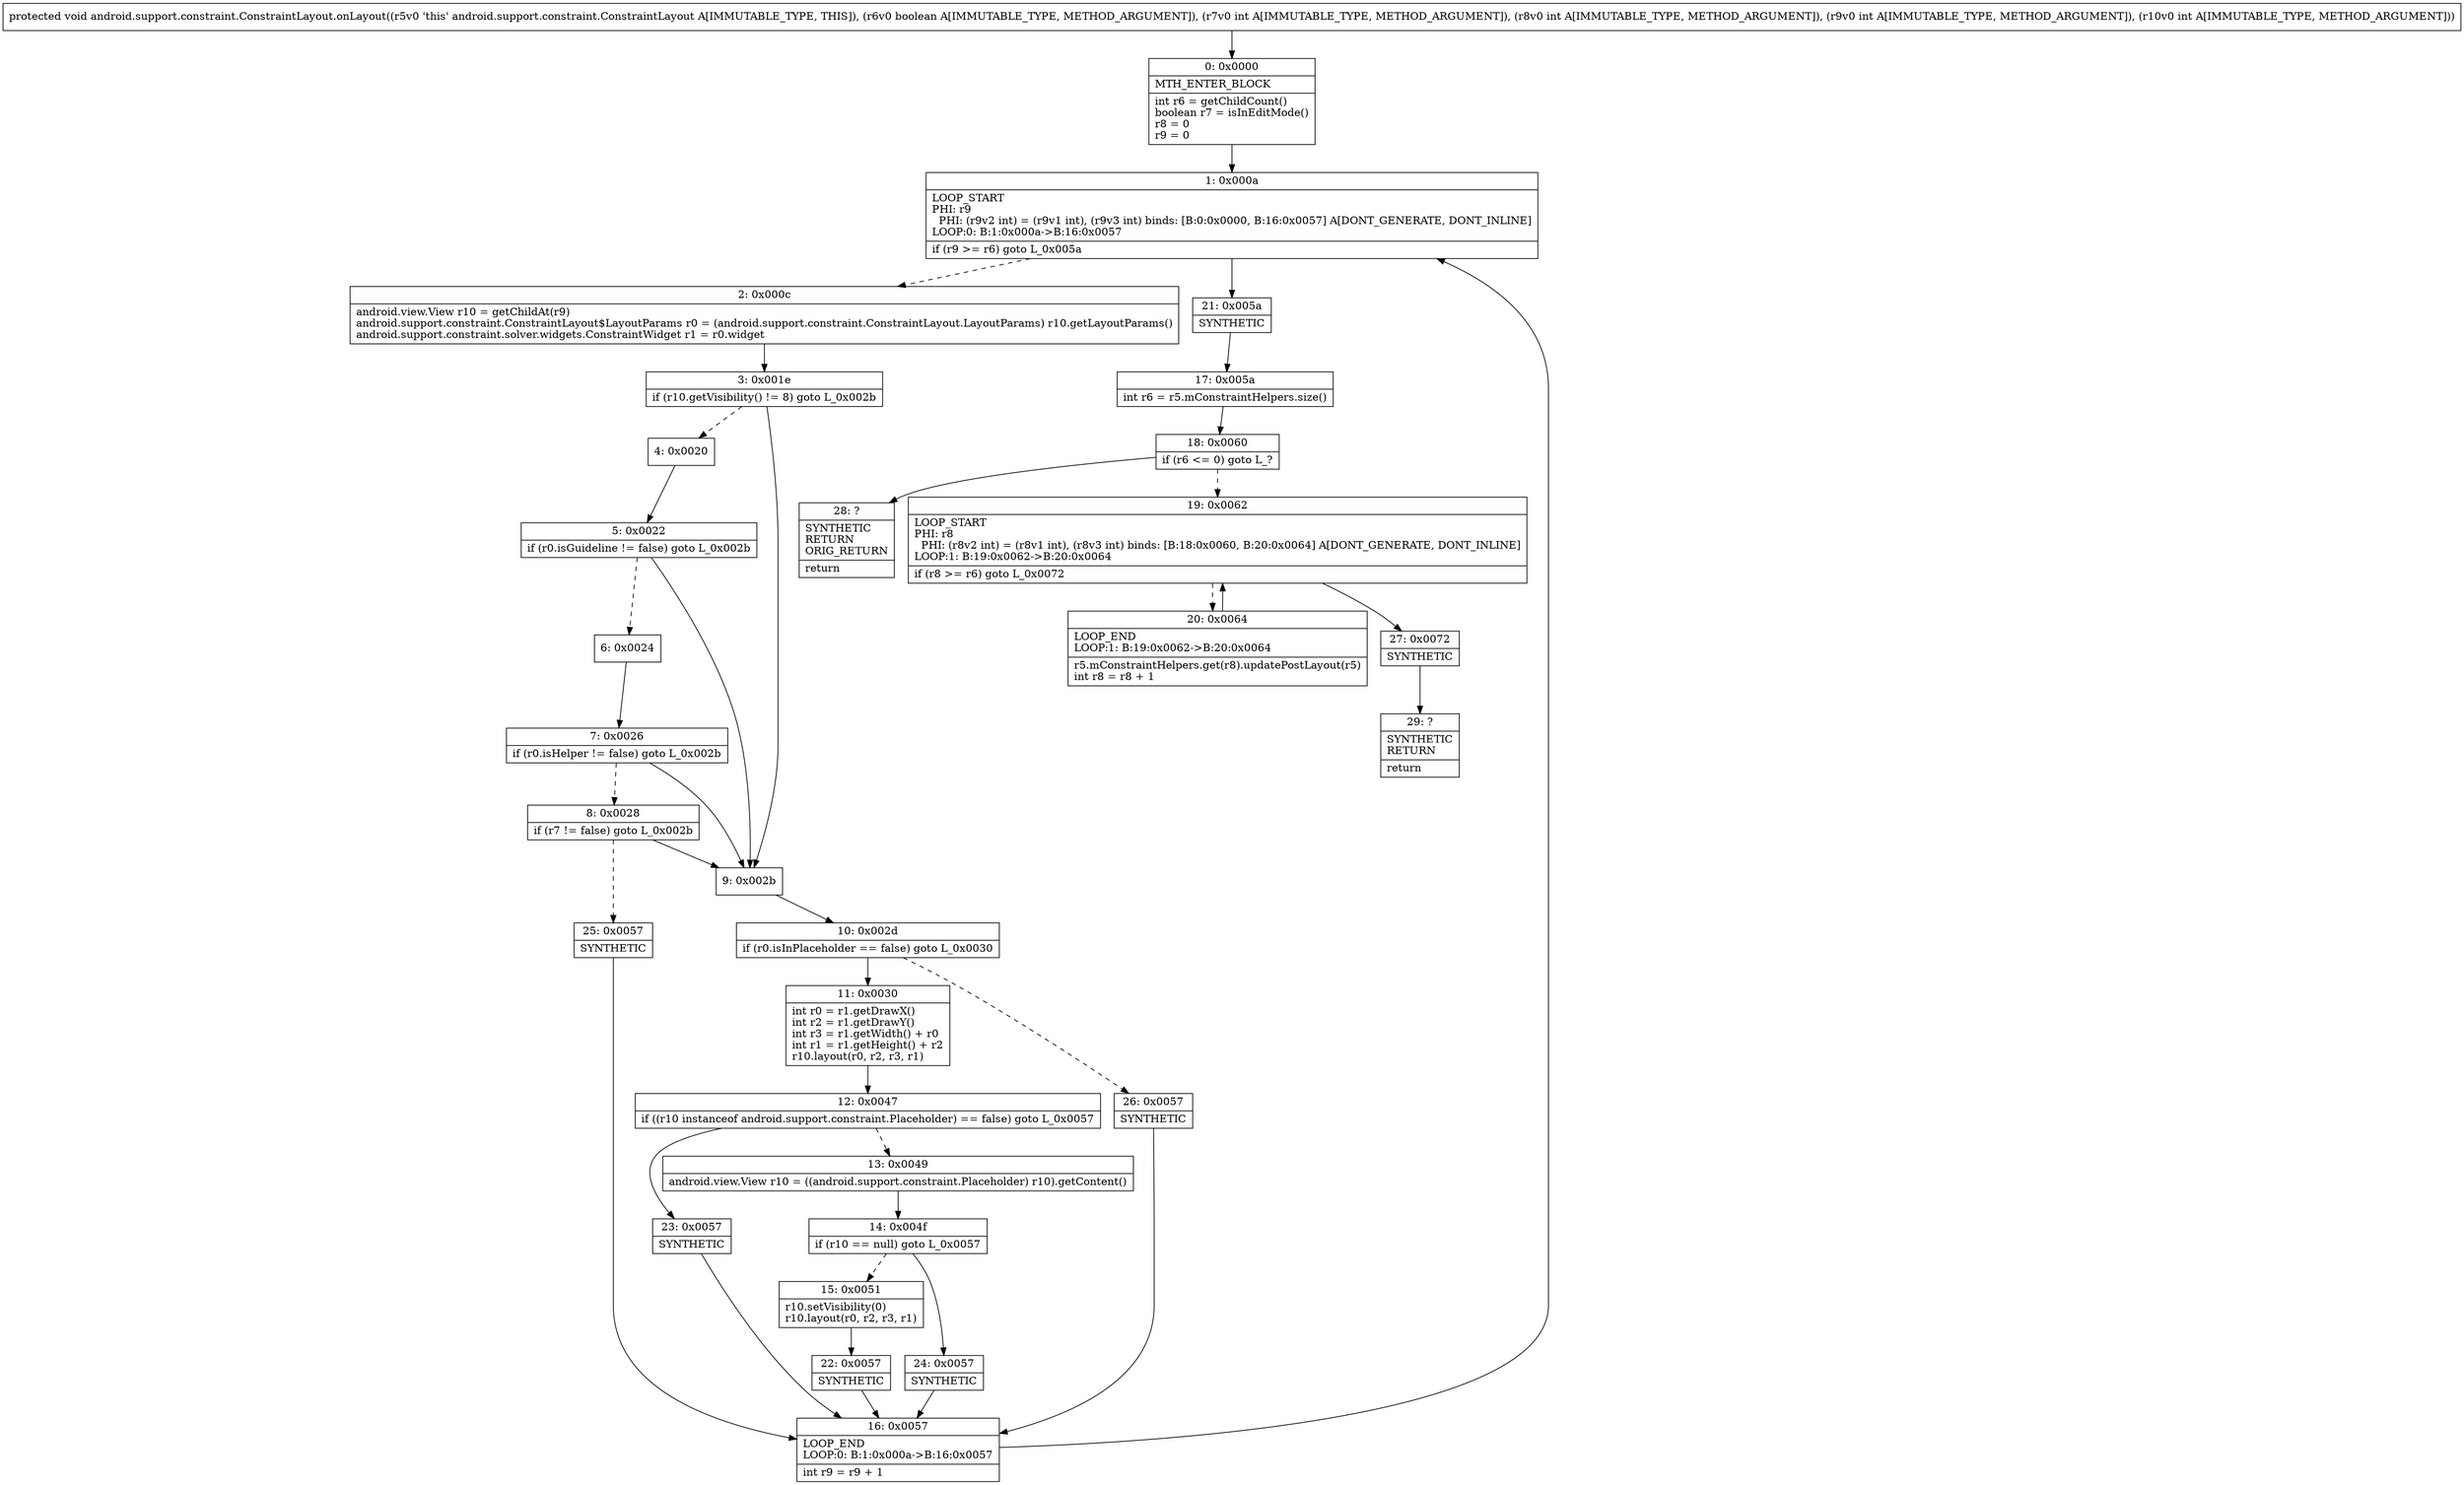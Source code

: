 digraph "CFG forandroid.support.constraint.ConstraintLayout.onLayout(ZIIII)V" {
Node_0 [shape=record,label="{0\:\ 0x0000|MTH_ENTER_BLOCK\l|int r6 = getChildCount()\lboolean r7 = isInEditMode()\lr8 = 0\lr9 = 0\l}"];
Node_1 [shape=record,label="{1\:\ 0x000a|LOOP_START\lPHI: r9 \l  PHI: (r9v2 int) = (r9v1 int), (r9v3 int) binds: [B:0:0x0000, B:16:0x0057] A[DONT_GENERATE, DONT_INLINE]\lLOOP:0: B:1:0x000a\-\>B:16:0x0057\l|if (r9 \>= r6) goto L_0x005a\l}"];
Node_2 [shape=record,label="{2\:\ 0x000c|android.view.View r10 = getChildAt(r9)\landroid.support.constraint.ConstraintLayout$LayoutParams r0 = (android.support.constraint.ConstraintLayout.LayoutParams) r10.getLayoutParams()\landroid.support.constraint.solver.widgets.ConstraintWidget r1 = r0.widget\l}"];
Node_3 [shape=record,label="{3\:\ 0x001e|if (r10.getVisibility() != 8) goto L_0x002b\l}"];
Node_4 [shape=record,label="{4\:\ 0x0020}"];
Node_5 [shape=record,label="{5\:\ 0x0022|if (r0.isGuideline != false) goto L_0x002b\l}"];
Node_6 [shape=record,label="{6\:\ 0x0024}"];
Node_7 [shape=record,label="{7\:\ 0x0026|if (r0.isHelper != false) goto L_0x002b\l}"];
Node_8 [shape=record,label="{8\:\ 0x0028|if (r7 != false) goto L_0x002b\l}"];
Node_9 [shape=record,label="{9\:\ 0x002b}"];
Node_10 [shape=record,label="{10\:\ 0x002d|if (r0.isInPlaceholder == false) goto L_0x0030\l}"];
Node_11 [shape=record,label="{11\:\ 0x0030|int r0 = r1.getDrawX()\lint r2 = r1.getDrawY()\lint r3 = r1.getWidth() + r0\lint r1 = r1.getHeight() + r2\lr10.layout(r0, r2, r3, r1)\l}"];
Node_12 [shape=record,label="{12\:\ 0x0047|if ((r10 instanceof android.support.constraint.Placeholder) == false) goto L_0x0057\l}"];
Node_13 [shape=record,label="{13\:\ 0x0049|android.view.View r10 = ((android.support.constraint.Placeholder) r10).getContent()\l}"];
Node_14 [shape=record,label="{14\:\ 0x004f|if (r10 == null) goto L_0x0057\l}"];
Node_15 [shape=record,label="{15\:\ 0x0051|r10.setVisibility(0)\lr10.layout(r0, r2, r3, r1)\l}"];
Node_16 [shape=record,label="{16\:\ 0x0057|LOOP_END\lLOOP:0: B:1:0x000a\-\>B:16:0x0057\l|int r9 = r9 + 1\l}"];
Node_17 [shape=record,label="{17\:\ 0x005a|int r6 = r5.mConstraintHelpers.size()\l}"];
Node_18 [shape=record,label="{18\:\ 0x0060|if (r6 \<= 0) goto L_?\l}"];
Node_19 [shape=record,label="{19\:\ 0x0062|LOOP_START\lPHI: r8 \l  PHI: (r8v2 int) = (r8v1 int), (r8v3 int) binds: [B:18:0x0060, B:20:0x0064] A[DONT_GENERATE, DONT_INLINE]\lLOOP:1: B:19:0x0062\-\>B:20:0x0064\l|if (r8 \>= r6) goto L_0x0072\l}"];
Node_20 [shape=record,label="{20\:\ 0x0064|LOOP_END\lLOOP:1: B:19:0x0062\-\>B:20:0x0064\l|r5.mConstraintHelpers.get(r8).updatePostLayout(r5)\lint r8 = r8 + 1\l}"];
Node_21 [shape=record,label="{21\:\ 0x005a|SYNTHETIC\l}"];
Node_22 [shape=record,label="{22\:\ 0x0057|SYNTHETIC\l}"];
Node_23 [shape=record,label="{23\:\ 0x0057|SYNTHETIC\l}"];
Node_24 [shape=record,label="{24\:\ 0x0057|SYNTHETIC\l}"];
Node_25 [shape=record,label="{25\:\ 0x0057|SYNTHETIC\l}"];
Node_26 [shape=record,label="{26\:\ 0x0057|SYNTHETIC\l}"];
Node_27 [shape=record,label="{27\:\ 0x0072|SYNTHETIC\l}"];
Node_28 [shape=record,label="{28\:\ ?|SYNTHETIC\lRETURN\lORIG_RETURN\l|return\l}"];
Node_29 [shape=record,label="{29\:\ ?|SYNTHETIC\lRETURN\l|return\l}"];
MethodNode[shape=record,label="{protected void android.support.constraint.ConstraintLayout.onLayout((r5v0 'this' android.support.constraint.ConstraintLayout A[IMMUTABLE_TYPE, THIS]), (r6v0 boolean A[IMMUTABLE_TYPE, METHOD_ARGUMENT]), (r7v0 int A[IMMUTABLE_TYPE, METHOD_ARGUMENT]), (r8v0 int A[IMMUTABLE_TYPE, METHOD_ARGUMENT]), (r9v0 int A[IMMUTABLE_TYPE, METHOD_ARGUMENT]), (r10v0 int A[IMMUTABLE_TYPE, METHOD_ARGUMENT])) }"];
MethodNode -> Node_0;
Node_0 -> Node_1;
Node_1 -> Node_2[style=dashed];
Node_1 -> Node_21;
Node_2 -> Node_3;
Node_3 -> Node_4[style=dashed];
Node_3 -> Node_9;
Node_4 -> Node_5;
Node_5 -> Node_6[style=dashed];
Node_5 -> Node_9;
Node_6 -> Node_7;
Node_7 -> Node_8[style=dashed];
Node_7 -> Node_9;
Node_8 -> Node_9;
Node_8 -> Node_25[style=dashed];
Node_9 -> Node_10;
Node_10 -> Node_11;
Node_10 -> Node_26[style=dashed];
Node_11 -> Node_12;
Node_12 -> Node_13[style=dashed];
Node_12 -> Node_23;
Node_13 -> Node_14;
Node_14 -> Node_15[style=dashed];
Node_14 -> Node_24;
Node_15 -> Node_22;
Node_16 -> Node_1;
Node_17 -> Node_18;
Node_18 -> Node_19[style=dashed];
Node_18 -> Node_28;
Node_19 -> Node_20[style=dashed];
Node_19 -> Node_27;
Node_20 -> Node_19;
Node_21 -> Node_17;
Node_22 -> Node_16;
Node_23 -> Node_16;
Node_24 -> Node_16;
Node_25 -> Node_16;
Node_26 -> Node_16;
Node_27 -> Node_29;
}

